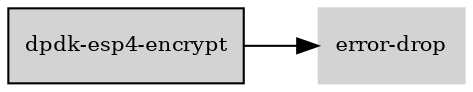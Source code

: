 digraph "dpdk_esp4_encrypt_subgraph" {
  rankdir=LR;
  node [shape=box, style=filled, fontsize=10, color=lightgray, fontcolor=black, fillcolor=lightgray];
  "dpdk-esp4-encrypt" [color=black, fontcolor=black, fillcolor=lightgray];
  edge [fontsize=8];
  "dpdk-esp4-encrypt" -> "error-drop";
}
